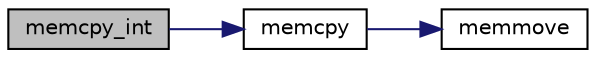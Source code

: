digraph "memcpy_int"
{
  edge [fontname="Helvetica",fontsize="10",labelfontname="Helvetica",labelfontsize="10"];
  node [fontname="Helvetica",fontsize="10",shape=record];
  rankdir="LR";
  Node327 [label="memcpy_int",height=0.2,width=0.4,color="black", fillcolor="grey75", style="filled", fontcolor="black"];
  Node327 -> Node328 [color="midnightblue",fontsize="10",style="solid",fontname="Helvetica"];
  Node328 [label="memcpy",height=0.2,width=0.4,color="black", fillcolor="white", style="filled",URL="$glibc__sanity_8cpp.html#a0f46826ab0466591e136db24394923cf"];
  Node328 -> Node329 [color="midnightblue",fontsize="10",style="solid",fontname="Helvetica"];
  Node329 [label="memmove",height=0.2,width=0.4,color="black", fillcolor="white", style="filled",URL="$glibc__compat_8cpp.html#a9778d49e9029dd75bc53ecbbf9f5e9a1"];
}
